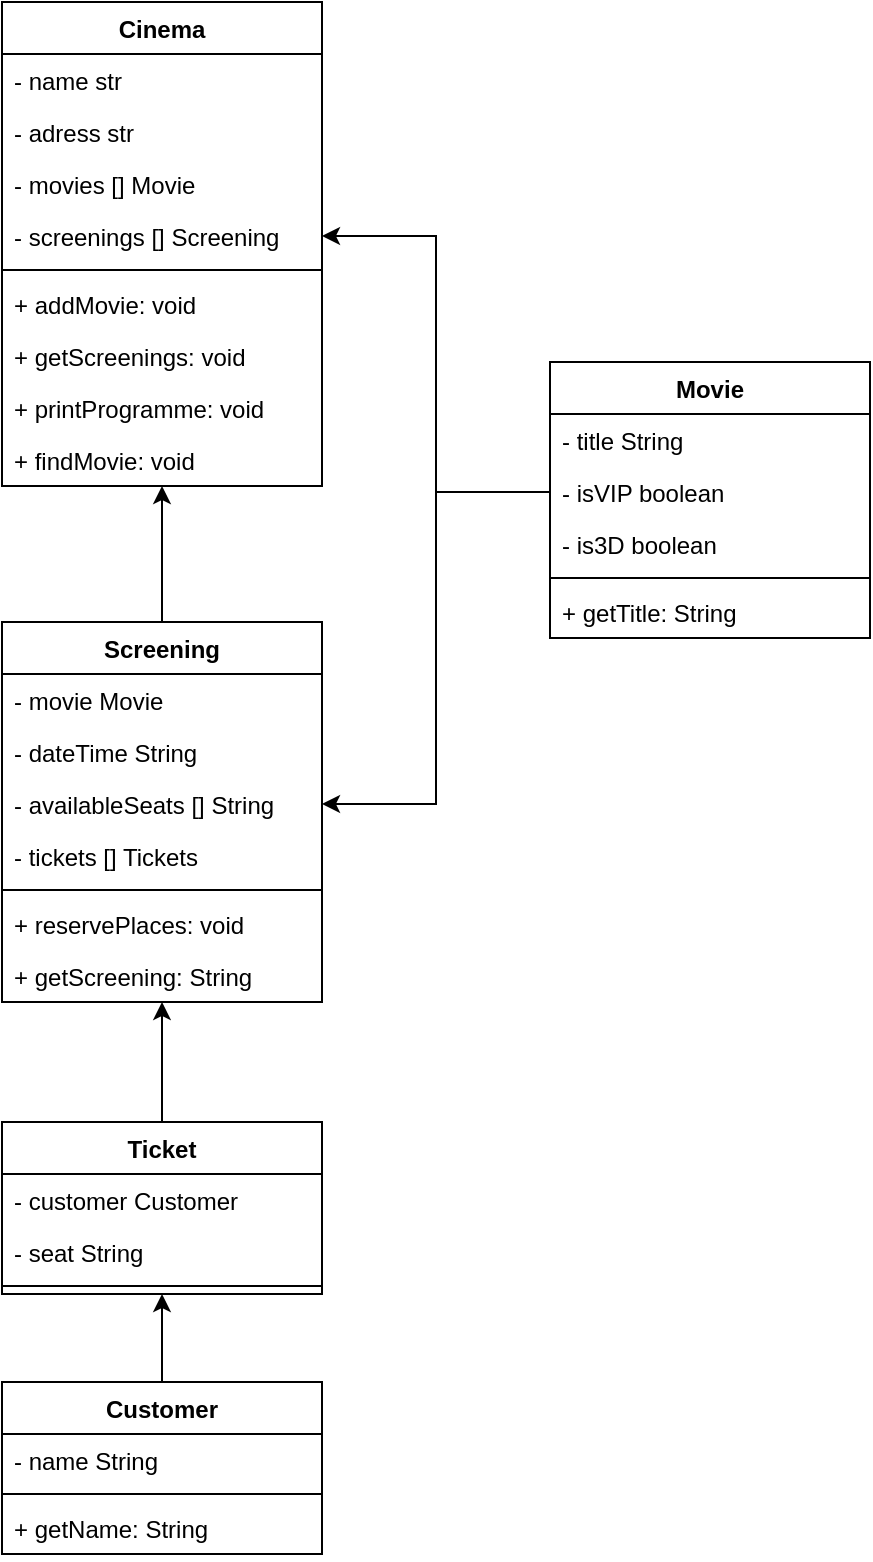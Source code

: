 <mxfile version="26.0.10">
  <diagram id="C5RBs43oDa-KdzZeNtuy" name="Page-1">
    <mxGraphModel dx="1232" dy="1105" grid="1" gridSize="10" guides="1" tooltips="1" connect="1" arrows="1" fold="1" page="1" pageScale="1" pageWidth="827" pageHeight="1169" math="0" shadow="0">
      <root>
        <mxCell id="WIyWlLk6GJQsqaUBKTNV-0" />
        <mxCell id="WIyWlLk6GJQsqaUBKTNV-1" parent="WIyWlLk6GJQsqaUBKTNV-0" />
        <mxCell id="2gm6YLOu9NQLKJyS4p2S-0" value="Cinema" style="swimlane;fontStyle=1;align=center;verticalAlign=top;childLayout=stackLayout;horizontal=1;startSize=26;horizontalStack=0;resizeParent=1;resizeParentMax=0;resizeLast=0;collapsible=1;marginBottom=0;whiteSpace=wrap;html=1;" parent="WIyWlLk6GJQsqaUBKTNV-1" vertex="1">
          <mxGeometry x="140" y="190" width="160" height="242" as="geometry" />
        </mxCell>
        <mxCell id="2gm6YLOu9NQLKJyS4p2S-1" value="- name str" style="text;strokeColor=none;fillColor=none;align=left;verticalAlign=top;spacingLeft=4;spacingRight=4;overflow=hidden;rotatable=0;points=[[0,0.5],[1,0.5]];portConstraint=eastwest;whiteSpace=wrap;html=1;" parent="2gm6YLOu9NQLKJyS4p2S-0" vertex="1">
          <mxGeometry y="26" width="160" height="26" as="geometry" />
        </mxCell>
        <mxCell id="2gm6YLOu9NQLKJyS4p2S-5" value="- adress str" style="text;strokeColor=none;fillColor=none;align=left;verticalAlign=top;spacingLeft=4;spacingRight=4;overflow=hidden;rotatable=0;points=[[0,0.5],[1,0.5]];portConstraint=eastwest;whiteSpace=wrap;html=1;" parent="2gm6YLOu9NQLKJyS4p2S-0" vertex="1">
          <mxGeometry y="52" width="160" height="26" as="geometry" />
        </mxCell>
        <mxCell id="pA7IgXLNI8cIIbX0kF-N-0" value="- movies [] Movie" style="text;strokeColor=none;fillColor=none;align=left;verticalAlign=top;spacingLeft=4;spacingRight=4;overflow=hidden;rotatable=0;points=[[0,0.5],[1,0.5]];portConstraint=eastwest;whiteSpace=wrap;html=1;" vertex="1" parent="2gm6YLOu9NQLKJyS4p2S-0">
          <mxGeometry y="78" width="160" height="26" as="geometry" />
        </mxCell>
        <mxCell id="2gm6YLOu9NQLKJyS4p2S-4" value="- screenings [] Screening" style="text;strokeColor=none;fillColor=none;align=left;verticalAlign=top;spacingLeft=4;spacingRight=4;overflow=hidden;rotatable=0;points=[[0,0.5],[1,0.5]];portConstraint=eastwest;whiteSpace=wrap;html=1;" parent="2gm6YLOu9NQLKJyS4p2S-0" vertex="1">
          <mxGeometry y="104" width="160" height="26" as="geometry" />
        </mxCell>
        <mxCell id="2gm6YLOu9NQLKJyS4p2S-2" value="" style="line;strokeWidth=1;fillColor=none;align=left;verticalAlign=middle;spacingTop=-1;spacingLeft=3;spacingRight=3;rotatable=0;labelPosition=right;points=[];portConstraint=eastwest;strokeColor=inherit;" parent="2gm6YLOu9NQLKJyS4p2S-0" vertex="1">
          <mxGeometry y="130" width="160" height="8" as="geometry" />
        </mxCell>
        <mxCell id="2gm6YLOu9NQLKJyS4p2S-6" value="+ addMovie: void" style="text;strokeColor=none;fillColor=none;align=left;verticalAlign=top;spacingLeft=4;spacingRight=4;overflow=hidden;rotatable=0;points=[[0,0.5],[1,0.5]];portConstraint=eastwest;whiteSpace=wrap;html=1;" parent="2gm6YLOu9NQLKJyS4p2S-0" vertex="1">
          <mxGeometry y="138" width="160" height="26" as="geometry" />
        </mxCell>
        <mxCell id="pA7IgXLNI8cIIbX0kF-N-1" value="+ getScreenings: void" style="text;strokeColor=none;fillColor=none;align=left;verticalAlign=top;spacingLeft=4;spacingRight=4;overflow=hidden;rotatable=0;points=[[0,0.5],[1,0.5]];portConstraint=eastwest;whiteSpace=wrap;html=1;" vertex="1" parent="2gm6YLOu9NQLKJyS4p2S-0">
          <mxGeometry y="164" width="160" height="26" as="geometry" />
        </mxCell>
        <mxCell id="pA7IgXLNI8cIIbX0kF-N-3" value="+ printProgramme: void" style="text;strokeColor=none;fillColor=none;align=left;verticalAlign=top;spacingLeft=4;spacingRight=4;overflow=hidden;rotatable=0;points=[[0,0.5],[1,0.5]];portConstraint=eastwest;whiteSpace=wrap;html=1;" vertex="1" parent="2gm6YLOu9NQLKJyS4p2S-0">
          <mxGeometry y="190" width="160" height="26" as="geometry" />
        </mxCell>
        <mxCell id="pA7IgXLNI8cIIbX0kF-N-2" value="+ findMovie: void" style="text;strokeColor=none;fillColor=none;align=left;verticalAlign=top;spacingLeft=4;spacingRight=4;overflow=hidden;rotatable=0;points=[[0,0.5],[1,0.5]];portConstraint=eastwest;whiteSpace=wrap;html=1;" vertex="1" parent="2gm6YLOu9NQLKJyS4p2S-0">
          <mxGeometry y="216" width="160" height="26" as="geometry" />
        </mxCell>
        <mxCell id="pA7IgXLNI8cIIbX0kF-N-36" style="edgeStyle=orthogonalEdgeStyle;rounded=0;orthogonalLoop=1;jettySize=auto;html=1;exitX=0.5;exitY=0;exitDx=0;exitDy=0;entryX=0.5;entryY=1;entryDx=0;entryDy=0;" edge="1" parent="WIyWlLk6GJQsqaUBKTNV-1" source="2gm6YLOu9NQLKJyS4p2S-7" target="2gm6YLOu9NQLKJyS4p2S-0">
          <mxGeometry relative="1" as="geometry" />
        </mxCell>
        <mxCell id="2gm6YLOu9NQLKJyS4p2S-7" value="Screening" style="swimlane;fontStyle=1;align=center;verticalAlign=top;childLayout=stackLayout;horizontal=1;startSize=26;horizontalStack=0;resizeParent=1;resizeParentMax=0;resizeLast=0;collapsible=1;marginBottom=0;whiteSpace=wrap;html=1;" parent="WIyWlLk6GJQsqaUBKTNV-1" vertex="1">
          <mxGeometry x="140" y="500" width="160" height="190" as="geometry" />
        </mxCell>
        <mxCell id="2gm6YLOu9NQLKJyS4p2S-8" value="- movie Movie" style="text;strokeColor=none;fillColor=none;align=left;verticalAlign=top;spacingLeft=4;spacingRight=4;overflow=hidden;rotatable=0;points=[[0,0.5],[1,0.5]];portConstraint=eastwest;whiteSpace=wrap;html=1;" parent="2gm6YLOu9NQLKJyS4p2S-7" vertex="1">
          <mxGeometry y="26" width="160" height="26" as="geometry" />
        </mxCell>
        <mxCell id="2gm6YLOu9NQLKJyS4p2S-9" value="- dateTime String" style="text;strokeColor=none;fillColor=none;align=left;verticalAlign=top;spacingLeft=4;spacingRight=4;overflow=hidden;rotatable=0;points=[[0,0.5],[1,0.5]];portConstraint=eastwest;whiteSpace=wrap;html=1;" parent="2gm6YLOu9NQLKJyS4p2S-7" vertex="1">
          <mxGeometry y="52" width="160" height="26" as="geometry" />
        </mxCell>
        <mxCell id="2gm6YLOu9NQLKJyS4p2S-10" value="- availableSeats [] String" style="text;strokeColor=none;fillColor=none;align=left;verticalAlign=top;spacingLeft=4;spacingRight=4;overflow=hidden;rotatable=0;points=[[0,0.5],[1,0.5]];portConstraint=eastwest;whiteSpace=wrap;html=1;" parent="2gm6YLOu9NQLKJyS4p2S-7" vertex="1">
          <mxGeometry y="78" width="160" height="26" as="geometry" />
        </mxCell>
        <mxCell id="pA7IgXLNI8cIIbX0kF-N-4" value="- tickets [] Tickets" style="text;strokeColor=none;fillColor=none;align=left;verticalAlign=top;spacingLeft=4;spacingRight=4;overflow=hidden;rotatable=0;points=[[0,0.5],[1,0.5]];portConstraint=eastwest;whiteSpace=wrap;html=1;" vertex="1" parent="2gm6YLOu9NQLKJyS4p2S-7">
          <mxGeometry y="104" width="160" height="26" as="geometry" />
        </mxCell>
        <mxCell id="2gm6YLOu9NQLKJyS4p2S-11" value="" style="line;strokeWidth=1;fillColor=none;align=left;verticalAlign=middle;spacingTop=-1;spacingLeft=3;spacingRight=3;rotatable=0;labelPosition=right;points=[];portConstraint=eastwest;strokeColor=inherit;" parent="2gm6YLOu9NQLKJyS4p2S-7" vertex="1">
          <mxGeometry y="130" width="160" height="8" as="geometry" />
        </mxCell>
        <mxCell id="2gm6YLOu9NQLKJyS4p2S-21" value="+ reservePlaces: void" style="text;strokeColor=none;fillColor=none;align=left;verticalAlign=top;spacingLeft=4;spacingRight=4;overflow=hidden;rotatable=0;points=[[0,0.5],[1,0.5]];portConstraint=eastwest;whiteSpace=wrap;html=1;" parent="2gm6YLOu9NQLKJyS4p2S-7" vertex="1">
          <mxGeometry y="138" width="160" height="26" as="geometry" />
        </mxCell>
        <mxCell id="2gm6YLOu9NQLKJyS4p2S-22" value="+ getScreening: String" style="text;strokeColor=none;fillColor=none;align=left;verticalAlign=top;spacingLeft=4;spacingRight=4;overflow=hidden;rotatable=0;points=[[0,0.5],[1,0.5]];portConstraint=eastwest;whiteSpace=wrap;html=1;" parent="2gm6YLOu9NQLKJyS4p2S-7" vertex="1">
          <mxGeometry y="164" width="160" height="26" as="geometry" />
        </mxCell>
        <mxCell id="pA7IgXLNI8cIIbX0kF-N-31" style="edgeStyle=orthogonalEdgeStyle;rounded=0;orthogonalLoop=1;jettySize=auto;html=1;exitX=0.5;exitY=0;exitDx=0;exitDy=0;entryX=0.5;entryY=1;entryDx=0;entryDy=0;" edge="1" parent="WIyWlLk6GJQsqaUBKTNV-1" source="pA7IgXLNI8cIIbX0kF-N-5" target="2gm6YLOu9NQLKJyS4p2S-7">
          <mxGeometry relative="1" as="geometry" />
        </mxCell>
        <mxCell id="pA7IgXLNI8cIIbX0kF-N-5" value="Ticket" style="swimlane;fontStyle=1;align=center;verticalAlign=top;childLayout=stackLayout;horizontal=1;startSize=26;horizontalStack=0;resizeParent=1;resizeParentMax=0;resizeLast=0;collapsible=1;marginBottom=0;whiteSpace=wrap;html=1;" vertex="1" parent="WIyWlLk6GJQsqaUBKTNV-1">
          <mxGeometry x="140" y="750" width="160" height="86" as="geometry" />
        </mxCell>
        <mxCell id="pA7IgXLNI8cIIbX0kF-N-6" value="- customer Customer" style="text;strokeColor=none;fillColor=none;align=left;verticalAlign=top;spacingLeft=4;spacingRight=4;overflow=hidden;rotatable=0;points=[[0,0.5],[1,0.5]];portConstraint=eastwest;whiteSpace=wrap;html=1;" vertex="1" parent="pA7IgXLNI8cIIbX0kF-N-5">
          <mxGeometry y="26" width="160" height="26" as="geometry" />
        </mxCell>
        <mxCell id="pA7IgXLNI8cIIbX0kF-N-7" value="- seat String" style="text;strokeColor=none;fillColor=none;align=left;verticalAlign=top;spacingLeft=4;spacingRight=4;overflow=hidden;rotatable=0;points=[[0,0.5],[1,0.5]];portConstraint=eastwest;whiteSpace=wrap;html=1;" vertex="1" parent="pA7IgXLNI8cIIbX0kF-N-5">
          <mxGeometry y="52" width="160" height="26" as="geometry" />
        </mxCell>
        <mxCell id="pA7IgXLNI8cIIbX0kF-N-10" value="" style="line;strokeWidth=1;fillColor=none;align=left;verticalAlign=middle;spacingTop=-1;spacingLeft=3;spacingRight=3;rotatable=0;labelPosition=right;points=[];portConstraint=eastwest;strokeColor=inherit;" vertex="1" parent="pA7IgXLNI8cIIbX0kF-N-5">
          <mxGeometry y="78" width="160" height="8" as="geometry" />
        </mxCell>
        <mxCell id="pA7IgXLNI8cIIbX0kF-N-24" style="edgeStyle=orthogonalEdgeStyle;rounded=0;orthogonalLoop=1;jettySize=auto;html=1;exitX=0.5;exitY=0;exitDx=0;exitDy=0;entryX=0.5;entryY=1;entryDx=0;entryDy=0;" edge="1" parent="WIyWlLk6GJQsqaUBKTNV-1" source="pA7IgXLNI8cIIbX0kF-N-13" target="pA7IgXLNI8cIIbX0kF-N-5">
          <mxGeometry relative="1" as="geometry" />
        </mxCell>
        <mxCell id="pA7IgXLNI8cIIbX0kF-N-13" value="Customer" style="swimlane;fontStyle=1;align=center;verticalAlign=top;childLayout=stackLayout;horizontal=1;startSize=26;horizontalStack=0;resizeParent=1;resizeParentMax=0;resizeLast=0;collapsible=1;marginBottom=0;whiteSpace=wrap;html=1;" vertex="1" parent="WIyWlLk6GJQsqaUBKTNV-1">
          <mxGeometry x="140" y="880" width="160" height="86" as="geometry" />
        </mxCell>
        <mxCell id="pA7IgXLNI8cIIbX0kF-N-14" value="- name String" style="text;strokeColor=none;fillColor=none;align=left;verticalAlign=top;spacingLeft=4;spacingRight=4;overflow=hidden;rotatable=0;points=[[0,0.5],[1,0.5]];portConstraint=eastwest;whiteSpace=wrap;html=1;" vertex="1" parent="pA7IgXLNI8cIIbX0kF-N-13">
          <mxGeometry y="26" width="160" height="26" as="geometry" />
        </mxCell>
        <mxCell id="pA7IgXLNI8cIIbX0kF-N-16" value="" style="line;strokeWidth=1;fillColor=none;align=left;verticalAlign=middle;spacingTop=-1;spacingLeft=3;spacingRight=3;rotatable=0;labelPosition=right;points=[];portConstraint=eastwest;strokeColor=inherit;" vertex="1" parent="pA7IgXLNI8cIIbX0kF-N-13">
          <mxGeometry y="52" width="160" height="8" as="geometry" />
        </mxCell>
        <mxCell id="pA7IgXLNI8cIIbX0kF-N-17" value="+ getName: String" style="text;strokeColor=none;fillColor=none;align=left;verticalAlign=top;spacingLeft=4;spacingRight=4;overflow=hidden;rotatable=0;points=[[0,0.5],[1,0.5]];portConstraint=eastwest;whiteSpace=wrap;html=1;" vertex="1" parent="pA7IgXLNI8cIIbX0kF-N-13">
          <mxGeometry y="60" width="160" height="26" as="geometry" />
        </mxCell>
        <mxCell id="pA7IgXLNI8cIIbX0kF-N-18" value="Movie" style="swimlane;fontStyle=1;align=center;verticalAlign=top;childLayout=stackLayout;horizontal=1;startSize=26;horizontalStack=0;resizeParent=1;resizeParentMax=0;resizeLast=0;collapsible=1;marginBottom=0;whiteSpace=wrap;html=1;" vertex="1" parent="WIyWlLk6GJQsqaUBKTNV-1">
          <mxGeometry x="414" y="370" width="160" height="138" as="geometry" />
        </mxCell>
        <mxCell id="pA7IgXLNI8cIIbX0kF-N-19" value="- title String" style="text;strokeColor=none;fillColor=none;align=left;verticalAlign=top;spacingLeft=4;spacingRight=4;overflow=hidden;rotatable=0;points=[[0,0.5],[1,0.5]];portConstraint=eastwest;whiteSpace=wrap;html=1;" vertex="1" parent="pA7IgXLNI8cIIbX0kF-N-18">
          <mxGeometry y="26" width="160" height="26" as="geometry" />
        </mxCell>
        <mxCell id="pA7IgXLNI8cIIbX0kF-N-23" value="- isVIP boolean" style="text;strokeColor=none;fillColor=none;align=left;verticalAlign=top;spacingLeft=4;spacingRight=4;overflow=hidden;rotatable=0;points=[[0,0.5],[1,0.5]];portConstraint=eastwest;whiteSpace=wrap;html=1;" vertex="1" parent="pA7IgXLNI8cIIbX0kF-N-18">
          <mxGeometry y="52" width="160" height="26" as="geometry" />
        </mxCell>
        <mxCell id="pA7IgXLNI8cIIbX0kF-N-22" value="- is3D boolean" style="text;strokeColor=none;fillColor=none;align=left;verticalAlign=top;spacingLeft=4;spacingRight=4;overflow=hidden;rotatable=0;points=[[0,0.5],[1,0.5]];portConstraint=eastwest;whiteSpace=wrap;html=1;" vertex="1" parent="pA7IgXLNI8cIIbX0kF-N-18">
          <mxGeometry y="78" width="160" height="26" as="geometry" />
        </mxCell>
        <mxCell id="pA7IgXLNI8cIIbX0kF-N-20" value="" style="line;strokeWidth=1;fillColor=none;align=left;verticalAlign=middle;spacingTop=-1;spacingLeft=3;spacingRight=3;rotatable=0;labelPosition=right;points=[];portConstraint=eastwest;strokeColor=inherit;" vertex="1" parent="pA7IgXLNI8cIIbX0kF-N-18">
          <mxGeometry y="104" width="160" height="8" as="geometry" />
        </mxCell>
        <mxCell id="pA7IgXLNI8cIIbX0kF-N-21" value="+ getTitle: String" style="text;strokeColor=none;fillColor=none;align=left;verticalAlign=top;spacingLeft=4;spacingRight=4;overflow=hidden;rotatable=0;points=[[0,0.5],[1,0.5]];portConstraint=eastwest;whiteSpace=wrap;html=1;" vertex="1" parent="pA7IgXLNI8cIIbX0kF-N-18">
          <mxGeometry y="112" width="160" height="26" as="geometry" />
        </mxCell>
        <mxCell id="pA7IgXLNI8cIIbX0kF-N-37" style="edgeStyle=orthogonalEdgeStyle;rounded=0;orthogonalLoop=1;jettySize=auto;html=1;exitX=0;exitY=0.5;exitDx=0;exitDy=0;entryX=1;entryY=0.5;entryDx=0;entryDy=0;" edge="1" parent="WIyWlLk6GJQsqaUBKTNV-1" source="pA7IgXLNI8cIIbX0kF-N-23" target="2gm6YLOu9NQLKJyS4p2S-10">
          <mxGeometry relative="1" as="geometry" />
        </mxCell>
        <mxCell id="pA7IgXLNI8cIIbX0kF-N-38" style="edgeStyle=orthogonalEdgeStyle;rounded=0;orthogonalLoop=1;jettySize=auto;html=1;exitX=0;exitY=0.5;exitDx=0;exitDy=0;entryX=1;entryY=0.5;entryDx=0;entryDy=0;" edge="1" parent="WIyWlLk6GJQsqaUBKTNV-1" source="pA7IgXLNI8cIIbX0kF-N-23" target="2gm6YLOu9NQLKJyS4p2S-4">
          <mxGeometry relative="1" as="geometry" />
        </mxCell>
      </root>
    </mxGraphModel>
  </diagram>
</mxfile>
